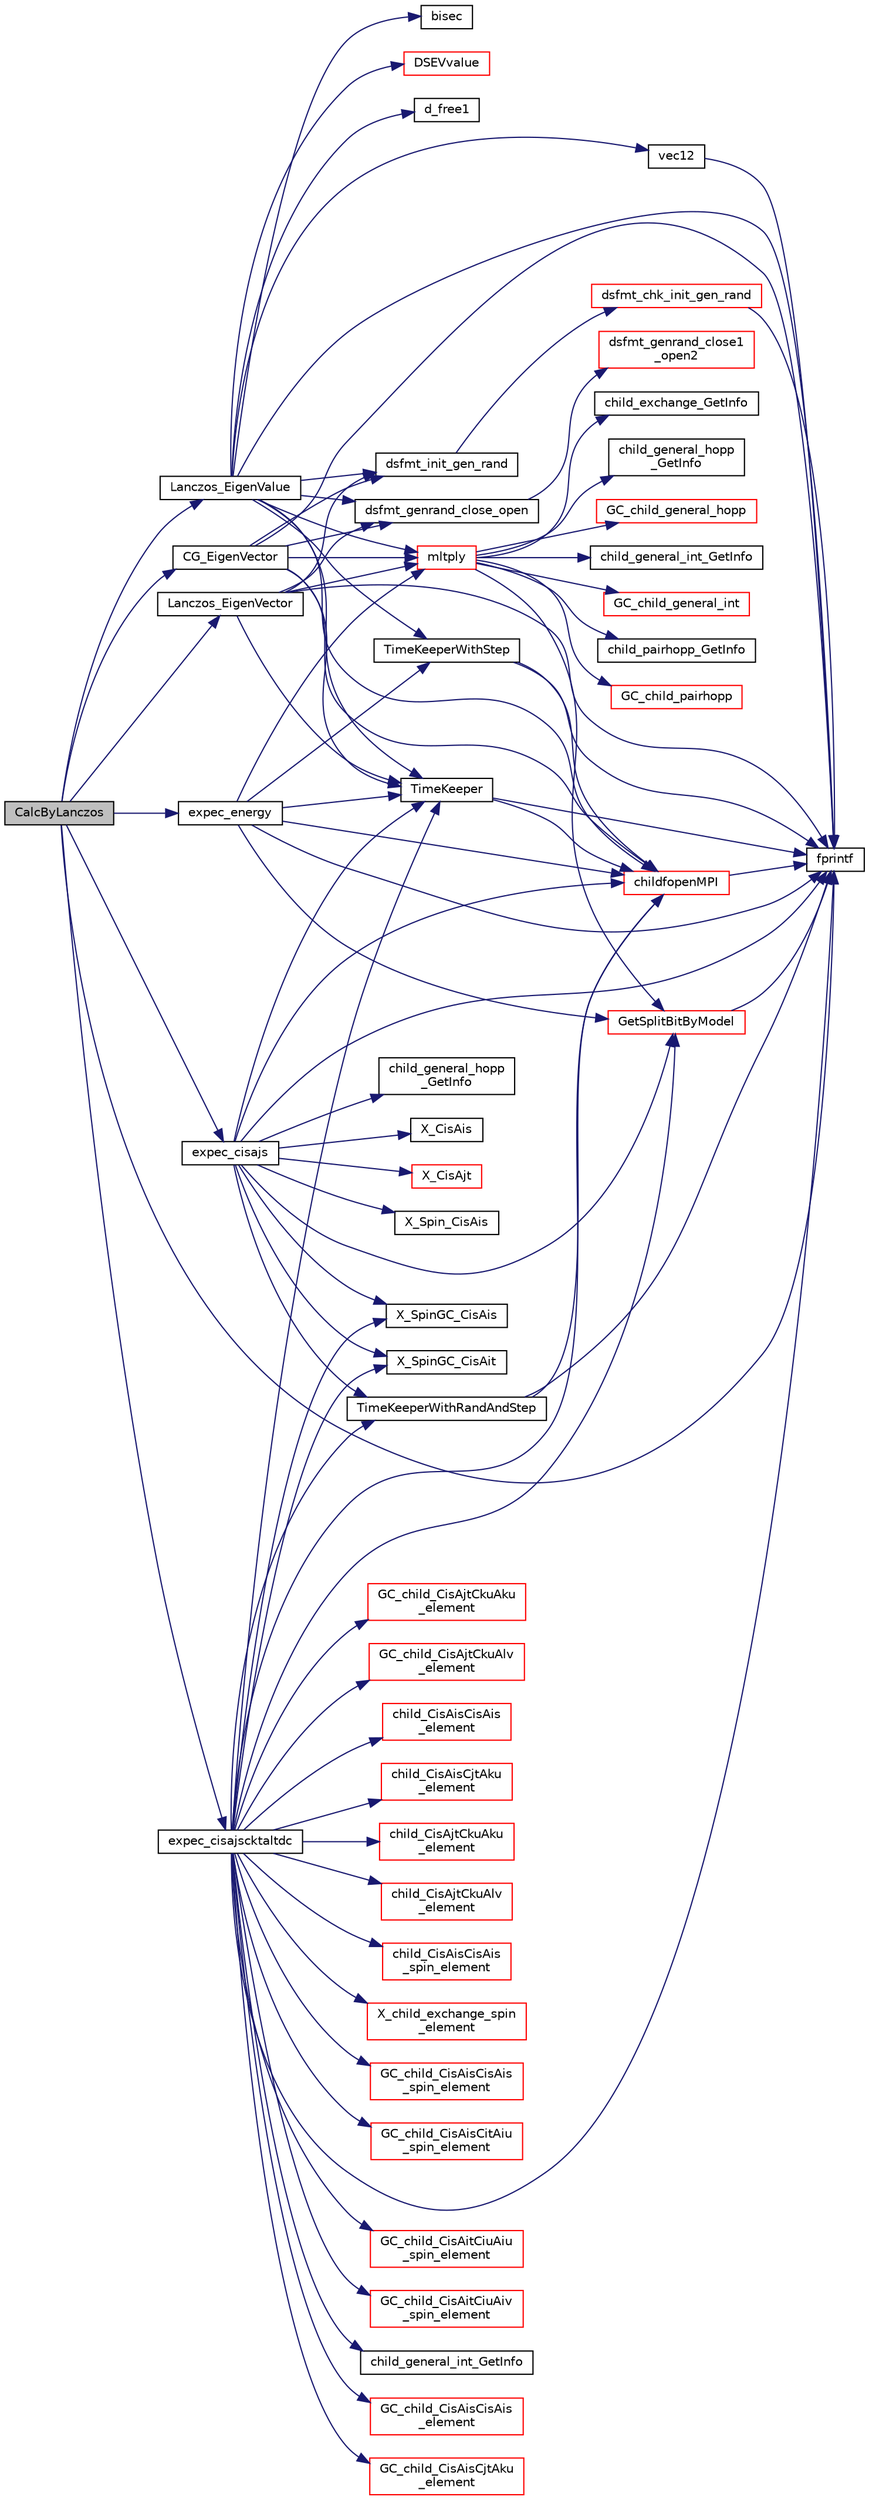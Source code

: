digraph "CalcByLanczos"
{
 // INTERACTIVE_SVG=YES
  edge [fontname="Helvetica",fontsize="10",labelfontname="Helvetica",labelfontsize="10"];
  node [fontname="Helvetica",fontsize="10",shape=record];
  rankdir="LR";
  Node1 [label="CalcByLanczos",height=0.2,width=0.4,color="black", fillcolor="grey75", style="filled", fontcolor="black"];
  Node1 -> Node2 [color="midnightblue",fontsize="10",style="solid",fontname="Helvetica"];
  Node2 [label="Lanczos_EigenValue",height=0.2,width=0.4,color="black", fillcolor="white", style="filled",URL="$_lanczos___eigen_value_8h.html#adffde20ad3202934fdc77cfa37472529"];
  Node2 -> Node3 [color="midnightblue",fontsize="10",style="solid",fontname="Helvetica"];
  Node3 [label="fprintf",height=0.2,width=0.4,color="black", fillcolor="white", style="filled",URL="$xfreemem__large_8c.html#a5c1bb0da45eec945c4cc3233c7d8427e"];
  Node2 -> Node4 [color="midnightblue",fontsize="10",style="solid",fontname="Helvetica"];
  Node4 [label="dsfmt_init_gen_rand",height=0.2,width=0.4,color="black", fillcolor="white", style="filled",URL="$d_s_f_m_t_8h.html#aa767efdc0f36a3cde4d61d3764a473de"];
  Node4 -> Node5 [color="midnightblue",fontsize="10",style="solid",fontname="Helvetica"];
  Node5 [label="dsfmt_chk_init_gen_rand",height=0.2,width=0.4,color="red", fillcolor="white", style="filled",URL="$d_s_f_m_t_8h.html#a2fa6a84095a280a4e1556415f3d4f259"];
  Node5 -> Node3 [color="midnightblue",fontsize="10",style="solid",fontname="Helvetica"];
  Node2 -> Node6 [color="midnightblue",fontsize="10",style="solid",fontname="Helvetica"];
  Node6 [label="dsfmt_genrand_close_open",height=0.2,width=0.4,color="black", fillcolor="white", style="filled",URL="$d_s_f_m_t_8h.html#a1d070f0dc97e95122038aed8be76f8dd"];
  Node6 -> Node7 [color="midnightblue",fontsize="10",style="solid",fontname="Helvetica"];
  Node7 [label="dsfmt_genrand_close1\l_open2",height=0.2,width=0.4,color="red", fillcolor="white", style="filled",URL="$d_s_f_m_t_8h.html#a988f7f99c98960c22f19f68edb41f399"];
  Node2 -> Node8 [color="midnightblue",fontsize="10",style="solid",fontname="Helvetica"];
  Node8 [label="TimeKeeper",height=0.2,width=0.4,color="black", fillcolor="white", style="filled",URL="$log_8h.html#a5c659bb0ba9e5d8a508c6cb6b7431f23",tooltip="Functions for writing a time log. "];
  Node8 -> Node9 [color="midnightblue",fontsize="10",style="solid",fontname="Helvetica"];
  Node9 [label="childfopenMPI",height=0.2,width=0.4,color="red", fillcolor="white", style="filled",URL="$_file_i_o_8c.html#a7d23a0790b28a52d128e0b93bc832cfb"];
  Node9 -> Node3 [color="midnightblue",fontsize="10",style="solid",fontname="Helvetica"];
  Node8 -> Node3 [color="midnightblue",fontsize="10",style="solid",fontname="Helvetica"];
  Node2 -> Node10 [color="midnightblue",fontsize="10",style="solid",fontname="Helvetica"];
  Node10 [label="mltply",height=0.2,width=0.4,color="red", fillcolor="white", style="filled",URL="$mltply_8c.html#a61eb17d17b7d03aab22aa05b4074a407"];
  Node10 -> Node11 [color="midnightblue",fontsize="10",style="solid",fontname="Helvetica"];
  Node11 [label="GetSplitBitByModel",height=0.2,width=0.4,color="red", fillcolor="white", style="filled",URL="$bitcalc_8c.html#a78387adc1f4e171d3796235adfcbd87e"];
  Node11 -> Node3 [color="midnightblue",fontsize="10",style="solid",fontname="Helvetica"];
  Node10 -> Node12 [color="midnightblue",fontsize="10",style="solid",fontname="Helvetica"];
  Node12 [label="child_general_hopp\l_GetInfo",height=0.2,width=0.4,color="black", fillcolor="white", style="filled",URL="$mltply_8c.html#ad2c9c4176ec4f0f7d5087a890467a264"];
  Node10 -> Node13 [color="midnightblue",fontsize="10",style="solid",fontname="Helvetica"];
  Node13 [label="GC_child_general_hopp",height=0.2,width=0.4,color="red", fillcolor="white", style="filled",URL="$mltply_8c.html#a59f11fc0359c4543168c6a6f61a1ec70"];
  Node10 -> Node14 [color="midnightblue",fontsize="10",style="solid",fontname="Helvetica"];
  Node14 [label="child_general_int_GetInfo",height=0.2,width=0.4,color="black", fillcolor="white", style="filled",URL="$mltply_8c.html#ad8750d6b426c68d0e931849d094b11ce"];
  Node10 -> Node15 [color="midnightblue",fontsize="10",style="solid",fontname="Helvetica"];
  Node15 [label="GC_child_general_int",height=0.2,width=0.4,color="red", fillcolor="white", style="filled",URL="$mltply_8c.html#a70e66e6ab9f74ec21130ed2363e24a51"];
  Node10 -> Node16 [color="midnightblue",fontsize="10",style="solid",fontname="Helvetica"];
  Node16 [label="child_pairhopp_GetInfo",height=0.2,width=0.4,color="black", fillcolor="white", style="filled",URL="$mltply_8c.html#ada83696e48d6a9496eca54980a2fd2a4"];
  Node10 -> Node17 [color="midnightblue",fontsize="10",style="solid",fontname="Helvetica"];
  Node17 [label="GC_child_pairhopp",height=0.2,width=0.4,color="red", fillcolor="white", style="filled",URL="$mltply_8c.html#ad16f7b63b9768957a720004697a7a774"];
  Node10 -> Node18 [color="midnightblue",fontsize="10",style="solid",fontname="Helvetica"];
  Node18 [label="child_exchange_GetInfo",height=0.2,width=0.4,color="black", fillcolor="white", style="filled",URL="$mltply_8c.html#ace0e2c1c928c924f7efd3bf106c9122e"];
  Node2 -> Node19 [color="midnightblue",fontsize="10",style="solid",fontname="Helvetica"];
  Node19 [label="TimeKeeperWithStep",height=0.2,width=0.4,color="black", fillcolor="white", style="filled",URL="$log_8h.html#a07deb00043cb31a691ff307cc8ae0552",tooltip="Functions for writing a time log. "];
  Node19 -> Node9 [color="midnightblue",fontsize="10",style="solid",fontname="Helvetica"];
  Node19 -> Node3 [color="midnightblue",fontsize="10",style="solid",fontname="Helvetica"];
  Node2 -> Node20 [color="midnightblue",fontsize="10",style="solid",fontname="Helvetica"];
  Node20 [label="DSEVvalue",height=0.2,width=0.4,color="red", fillcolor="white", style="filled",URL="$matrixlapack_8c.html#a38ab897cf91d3022b8ba2de845f7a6ae"];
  Node2 -> Node21 [color="midnightblue",fontsize="10",style="solid",fontname="Helvetica"];
  Node21 [label="d_free1",height=0.2,width=0.4,color="black", fillcolor="white", style="filled",URL="$xfreemem__large_8c.html#afaaab7540572cd236a20f135b46d9c7f"];
  Node2 -> Node22 [color="midnightblue",fontsize="10",style="solid",fontname="Helvetica"];
  Node22 [label="bisec",height=0.2,width=0.4,color="black", fillcolor="white", style="filled",URL="$bisec_8c.html#a5bbdefa937114f145ccedce379b013aa"];
  Node2 -> Node9 [color="midnightblue",fontsize="10",style="solid",fontname="Helvetica"];
  Node2 -> Node23 [color="midnightblue",fontsize="10",style="solid",fontname="Helvetica"];
  Node23 [label="vec12",height=0.2,width=0.4,color="black", fillcolor="white", style="filled",URL="$vec12_8h.html#a46f20b0884cc3170155283f25b1f33b9"];
  Node23 -> Node3 [color="midnightblue",fontsize="10",style="solid",fontname="Helvetica"];
  Node1 -> Node3 [color="midnightblue",fontsize="10",style="solid",fontname="Helvetica"];
  Node1 -> Node24 [color="midnightblue",fontsize="10",style="solid",fontname="Helvetica"];
  Node24 [label="Lanczos_EigenVector",height=0.2,width=0.4,color="black", fillcolor="white", style="filled",URL="$_lanczos___eigen_vector_8h.html#a4575347f442614960b1d0555ab1d1ffe"];
  Node24 -> Node3 [color="midnightblue",fontsize="10",style="solid",fontname="Helvetica"];
  Node24 -> Node4 [color="midnightblue",fontsize="10",style="solid",fontname="Helvetica"];
  Node24 -> Node6 [color="midnightblue",fontsize="10",style="solid",fontname="Helvetica"];
  Node24 -> Node10 [color="midnightblue",fontsize="10",style="solid",fontname="Helvetica"];
  Node24 -> Node8 [color="midnightblue",fontsize="10",style="solid",fontname="Helvetica"];
  Node1 -> Node25 [color="midnightblue",fontsize="10",style="solid",fontname="Helvetica"];
  Node25 [label="expec_energy",height=0.2,width=0.4,color="black", fillcolor="white", style="filled",URL="$expec__energy_8c.html#a2e04b36916e47b5b605081d51151f0e4"];
  Node25 -> Node3 [color="midnightblue",fontsize="10",style="solid",fontname="Helvetica"];
  Node25 -> Node19 [color="midnightblue",fontsize="10",style="solid",fontname="Helvetica"];
  Node25 -> Node11 [color="midnightblue",fontsize="10",style="solid",fontname="Helvetica"];
  Node25 -> Node10 [color="midnightblue",fontsize="10",style="solid",fontname="Helvetica"];
  Node25 -> Node9 [color="midnightblue",fontsize="10",style="solid",fontname="Helvetica"];
  Node25 -> Node8 [color="midnightblue",fontsize="10",style="solid",fontname="Helvetica"];
  Node1 -> Node26 [color="midnightblue",fontsize="10",style="solid",fontname="Helvetica"];
  Node26 [label="CG_EigenVector",height=0.2,width=0.4,color="black", fillcolor="white", style="filled",URL="$_c_g___eigen_vector_8c.html#a27dc47878d6c847ba4f6732e66204bf9"];
  Node26 -> Node3 [color="midnightblue",fontsize="10",style="solid",fontname="Helvetica"];
  Node26 -> Node9 [color="midnightblue",fontsize="10",style="solid",fontname="Helvetica"];
  Node26 -> Node4 [color="midnightblue",fontsize="10",style="solid",fontname="Helvetica"];
  Node26 -> Node6 [color="midnightblue",fontsize="10",style="solid",fontname="Helvetica"];
  Node26 -> Node10 [color="midnightblue",fontsize="10",style="solid",fontname="Helvetica"];
  Node26 -> Node8 [color="midnightblue",fontsize="10",style="solid",fontname="Helvetica"];
  Node1 -> Node27 [color="midnightblue",fontsize="10",style="solid",fontname="Helvetica"];
  Node27 [label="expec_cisajs",height=0.2,width=0.4,color="black", fillcolor="white", style="filled",URL="$expec__cisajs_8c.html#aaaa7c9da11d8ae60fe21f1d046358a6c"];
  Node27 -> Node11 [color="midnightblue",fontsize="10",style="solid",fontname="Helvetica"];
  Node27 -> Node3 [color="midnightblue",fontsize="10",style="solid",fontname="Helvetica"];
  Node27 -> Node28 [color="midnightblue",fontsize="10",style="solid",fontname="Helvetica"];
  Node28 [label="TimeKeeperWithRandAndStep",height=0.2,width=0.4,color="black", fillcolor="white", style="filled",URL="$log_8h.html#a6e1528922a48320b30d56b93f1cc8370",tooltip="Functions for writing a time log. "];
  Node28 -> Node9 [color="midnightblue",fontsize="10",style="solid",fontname="Helvetica"];
  Node28 -> Node3 [color="midnightblue",fontsize="10",style="solid",fontname="Helvetica"];
  Node27 -> Node9 [color="midnightblue",fontsize="10",style="solid",fontname="Helvetica"];
  Node27 -> Node29 [color="midnightblue",fontsize="10",style="solid",fontname="Helvetica"];
  Node29 [label="child_general_hopp\l_GetInfo",height=0.2,width=0.4,color="black", fillcolor="white", style="filled",URL="$mltply_8h.html#ad2c9c4176ec4f0f7d5087a890467a264"];
  Node27 -> Node30 [color="midnightblue",fontsize="10",style="solid",fontname="Helvetica"];
  Node30 [label="X_CisAis",height=0.2,width=0.4,color="black", fillcolor="white", style="filled",URL="$mltply_8h.html#aa81e90673aeb377803302428fe3c7b64"];
  Node27 -> Node31 [color="midnightblue",fontsize="10",style="solid",fontname="Helvetica"];
  Node31 [label="X_CisAjt",height=0.2,width=0.4,color="red", fillcolor="white", style="filled",URL="$mltply_8h.html#a7a06ee438e6410e395f2d2142529bb34"];
  Node27 -> Node32 [color="midnightblue",fontsize="10",style="solid",fontname="Helvetica"];
  Node32 [label="X_Spin_CisAis",height=0.2,width=0.4,color="black", fillcolor="white", style="filled",URL="$mltply_8h.html#a93558eb8cb0c4df2ce01e0611b771f66"];
  Node27 -> Node33 [color="midnightblue",fontsize="10",style="solid",fontname="Helvetica"];
  Node33 [label="X_SpinGC_CisAis",height=0.2,width=0.4,color="black", fillcolor="white", style="filled",URL="$mltply_8h.html#a5d9e5a462ca77248cbae177465fa02c3"];
  Node27 -> Node34 [color="midnightblue",fontsize="10",style="solid",fontname="Helvetica"];
  Node34 [label="X_SpinGC_CisAit",height=0.2,width=0.4,color="black", fillcolor="white", style="filled",URL="$mltply_8h.html#a707ac2de8043df3be28fcf3c81c44362"];
  Node27 -> Node8 [color="midnightblue",fontsize="10",style="solid",fontname="Helvetica"];
  Node1 -> Node35 [color="midnightblue",fontsize="10",style="solid",fontname="Helvetica"];
  Node35 [label="expec_cisajscktaltdc",height=0.2,width=0.4,color="black", fillcolor="white", style="filled",URL="$expec__cisajscktaltdc_8c.html#ab1e0307962ebf631818025cd262c4bd9"];
  Node35 -> Node11 [color="midnightblue",fontsize="10",style="solid",fontname="Helvetica"];
  Node35 -> Node3 [color="midnightblue",fontsize="10",style="solid",fontname="Helvetica"];
  Node35 -> Node28 [color="midnightblue",fontsize="10",style="solid",fontname="Helvetica"];
  Node35 -> Node9 [color="midnightblue",fontsize="10",style="solid",fontname="Helvetica"];
  Node35 -> Node36 [color="midnightblue",fontsize="10",style="solid",fontname="Helvetica"];
  Node36 [label="child_general_int_GetInfo",height=0.2,width=0.4,color="black", fillcolor="white", style="filled",URL="$mltply_8h.html#ad8750d6b426c68d0e931849d094b11ce"];
  Node35 -> Node37 [color="midnightblue",fontsize="10",style="solid",fontname="Helvetica"];
  Node37 [label="GC_child_CisAisCisAis\l_element",height=0.2,width=0.4,color="red", fillcolor="white", style="filled",URL="$mltply_8h.html#a6e5c6a3af522a385b4ee60f66efb2557"];
  Node35 -> Node38 [color="midnightblue",fontsize="10",style="solid",fontname="Helvetica"];
  Node38 [label="GC_child_CisAisCjtAku\l_element",height=0.2,width=0.4,color="red", fillcolor="white", style="filled",URL="$mltply_8h.html#a5a389f0d9543e02b5d2e19df0198bafc"];
  Node35 -> Node39 [color="midnightblue",fontsize="10",style="solid",fontname="Helvetica"];
  Node39 [label="GC_child_CisAjtCkuAku\l_element",height=0.2,width=0.4,color="red", fillcolor="white", style="filled",URL="$mltply_8h.html#ab7d585bf30bbcee8449b8c54d0bb128e"];
  Node35 -> Node40 [color="midnightblue",fontsize="10",style="solid",fontname="Helvetica"];
  Node40 [label="GC_child_CisAjtCkuAlv\l_element",height=0.2,width=0.4,color="red", fillcolor="white", style="filled",URL="$mltply_8h.html#a6d06655a28258eea84191579396219e1"];
  Node35 -> Node41 [color="midnightblue",fontsize="10",style="solid",fontname="Helvetica"];
  Node41 [label="child_CisAisCisAis\l_element",height=0.2,width=0.4,color="red", fillcolor="white", style="filled",URL="$mltply_8h.html#a11e78b661246513350ad6ee2e3985d9f"];
  Node35 -> Node42 [color="midnightblue",fontsize="10",style="solid",fontname="Helvetica"];
  Node42 [label="child_CisAisCjtAku\l_element",height=0.2,width=0.4,color="red", fillcolor="white", style="filled",URL="$mltply_8h.html#a985bdb0d96a952fc6c447e12ea2b906a"];
  Node35 -> Node43 [color="midnightblue",fontsize="10",style="solid",fontname="Helvetica"];
  Node43 [label="child_CisAjtCkuAku\l_element",height=0.2,width=0.4,color="red", fillcolor="white", style="filled",URL="$mltply_8h.html#a8575bdd2f35cf049753b0617d2693edb"];
  Node35 -> Node44 [color="midnightblue",fontsize="10",style="solid",fontname="Helvetica"];
  Node44 [label="child_CisAjtCkuAlv\l_element",height=0.2,width=0.4,color="red", fillcolor="white", style="filled",URL="$mltply_8h.html#a2e64839292192a5851d4be60a4f3561a"];
  Node35 -> Node45 [color="midnightblue",fontsize="10",style="solid",fontname="Helvetica"];
  Node45 [label="child_CisAisCisAis\l_spin_element",height=0.2,width=0.4,color="red", fillcolor="white", style="filled",URL="$mltply_8h.html#a9f7fc788e6ba0b42f84e2c5a4d187f4a"];
  Node35 -> Node46 [color="midnightblue",fontsize="10",style="solid",fontname="Helvetica"];
  Node46 [label="X_child_exchange_spin\l_element",height=0.2,width=0.4,color="red", fillcolor="white", style="filled",URL="$mltply_8h.html#a40a1adaf57adca8173be6dbcf260aabf"];
  Node35 -> Node47 [color="midnightblue",fontsize="10",style="solid",fontname="Helvetica"];
  Node47 [label="GC_child_CisAisCisAis\l_spin_element",height=0.2,width=0.4,color="red", fillcolor="white", style="filled",URL="$mltply_8h.html#aa25730bebedaef0567be1d1d3a2aa9f7"];
  Node35 -> Node48 [color="midnightblue",fontsize="10",style="solid",fontname="Helvetica"];
  Node48 [label="GC_child_CisAisCitAiu\l_spin_element",height=0.2,width=0.4,color="red", fillcolor="white", style="filled",URL="$mltply_8h.html#af675fc77ae3b652589d52ff3fa667b77"];
  Node35 -> Node49 [color="midnightblue",fontsize="10",style="solid",fontname="Helvetica"];
  Node49 [label="GC_child_CisAitCiuAiu\l_spin_element",height=0.2,width=0.4,color="red", fillcolor="white", style="filled",URL="$mltply_8h.html#a220085102d48735b8111fe704e5d5993"];
  Node35 -> Node50 [color="midnightblue",fontsize="10",style="solid",fontname="Helvetica"];
  Node50 [label="GC_child_CisAitCiuAiv\l_spin_element",height=0.2,width=0.4,color="red", fillcolor="white", style="filled",URL="$mltply_8h.html#a1b6c6239f632e04606cf340f024d2ed3"];
  Node35 -> Node33 [color="midnightblue",fontsize="10",style="solid",fontname="Helvetica"];
  Node35 -> Node34 [color="midnightblue",fontsize="10",style="solid",fontname="Helvetica"];
  Node35 -> Node8 [color="midnightblue",fontsize="10",style="solid",fontname="Helvetica"];
}
